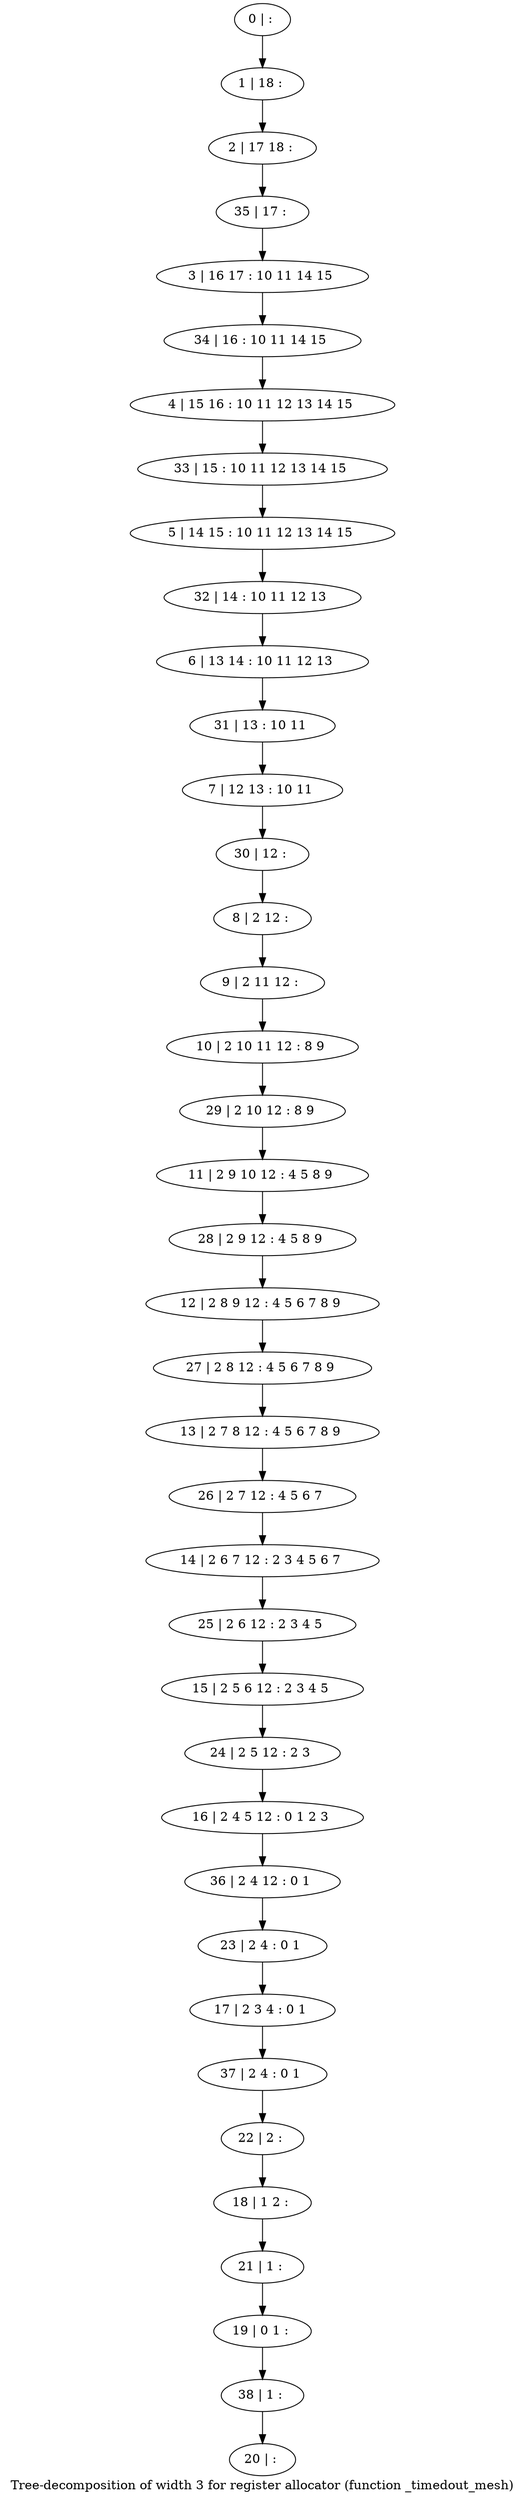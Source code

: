 digraph G {
graph [label="Tree-decomposition of width 3 for register allocator (function _timedout_mesh)"]
0[label="0 | : "];
1[label="1 | 18 : "];
2[label="2 | 17 18 : "];
3[label="3 | 16 17 : 10 11 14 15 "];
4[label="4 | 15 16 : 10 11 12 13 14 15 "];
5[label="5 | 14 15 : 10 11 12 13 14 15 "];
6[label="6 | 13 14 : 10 11 12 13 "];
7[label="7 | 12 13 : 10 11 "];
8[label="8 | 2 12 : "];
9[label="9 | 2 11 12 : "];
10[label="10 | 2 10 11 12 : 8 9 "];
11[label="11 | 2 9 10 12 : 4 5 8 9 "];
12[label="12 | 2 8 9 12 : 4 5 6 7 8 9 "];
13[label="13 | 2 7 8 12 : 4 5 6 7 8 9 "];
14[label="14 | 2 6 7 12 : 2 3 4 5 6 7 "];
15[label="15 | 2 5 6 12 : 2 3 4 5 "];
16[label="16 | 2 4 5 12 : 0 1 2 3 "];
17[label="17 | 2 3 4 : 0 1 "];
18[label="18 | 1 2 : "];
19[label="19 | 0 1 : "];
20[label="20 | : "];
21[label="21 | 1 : "];
22[label="22 | 2 : "];
23[label="23 | 2 4 : 0 1 "];
24[label="24 | 2 5 12 : 2 3 "];
25[label="25 | 2 6 12 : 2 3 4 5 "];
26[label="26 | 2 7 12 : 4 5 6 7 "];
27[label="27 | 2 8 12 : 4 5 6 7 8 9 "];
28[label="28 | 2 9 12 : 4 5 8 9 "];
29[label="29 | 2 10 12 : 8 9 "];
30[label="30 | 12 : "];
31[label="31 | 13 : 10 11 "];
32[label="32 | 14 : 10 11 12 13 "];
33[label="33 | 15 : 10 11 12 13 14 15 "];
34[label="34 | 16 : 10 11 14 15 "];
35[label="35 | 17 : "];
36[label="36 | 2 4 12 : 0 1 "];
37[label="37 | 2 4 : 0 1 "];
38[label="38 | 1 : "];
0->1 ;
1->2 ;
8->9 ;
9->10 ;
21->19 ;
18->21 ;
22->18 ;
23->17 ;
24->16 ;
15->24 ;
25->15 ;
14->25 ;
26->14 ;
13->26 ;
27->13 ;
12->27 ;
28->12 ;
11->28 ;
29->11 ;
10->29 ;
30->8 ;
7->30 ;
31->7 ;
6->31 ;
32->6 ;
5->32 ;
33->5 ;
4->33 ;
34->4 ;
3->34 ;
35->3 ;
2->35 ;
36->23 ;
16->36 ;
37->22 ;
17->37 ;
38->20 ;
19->38 ;
}
